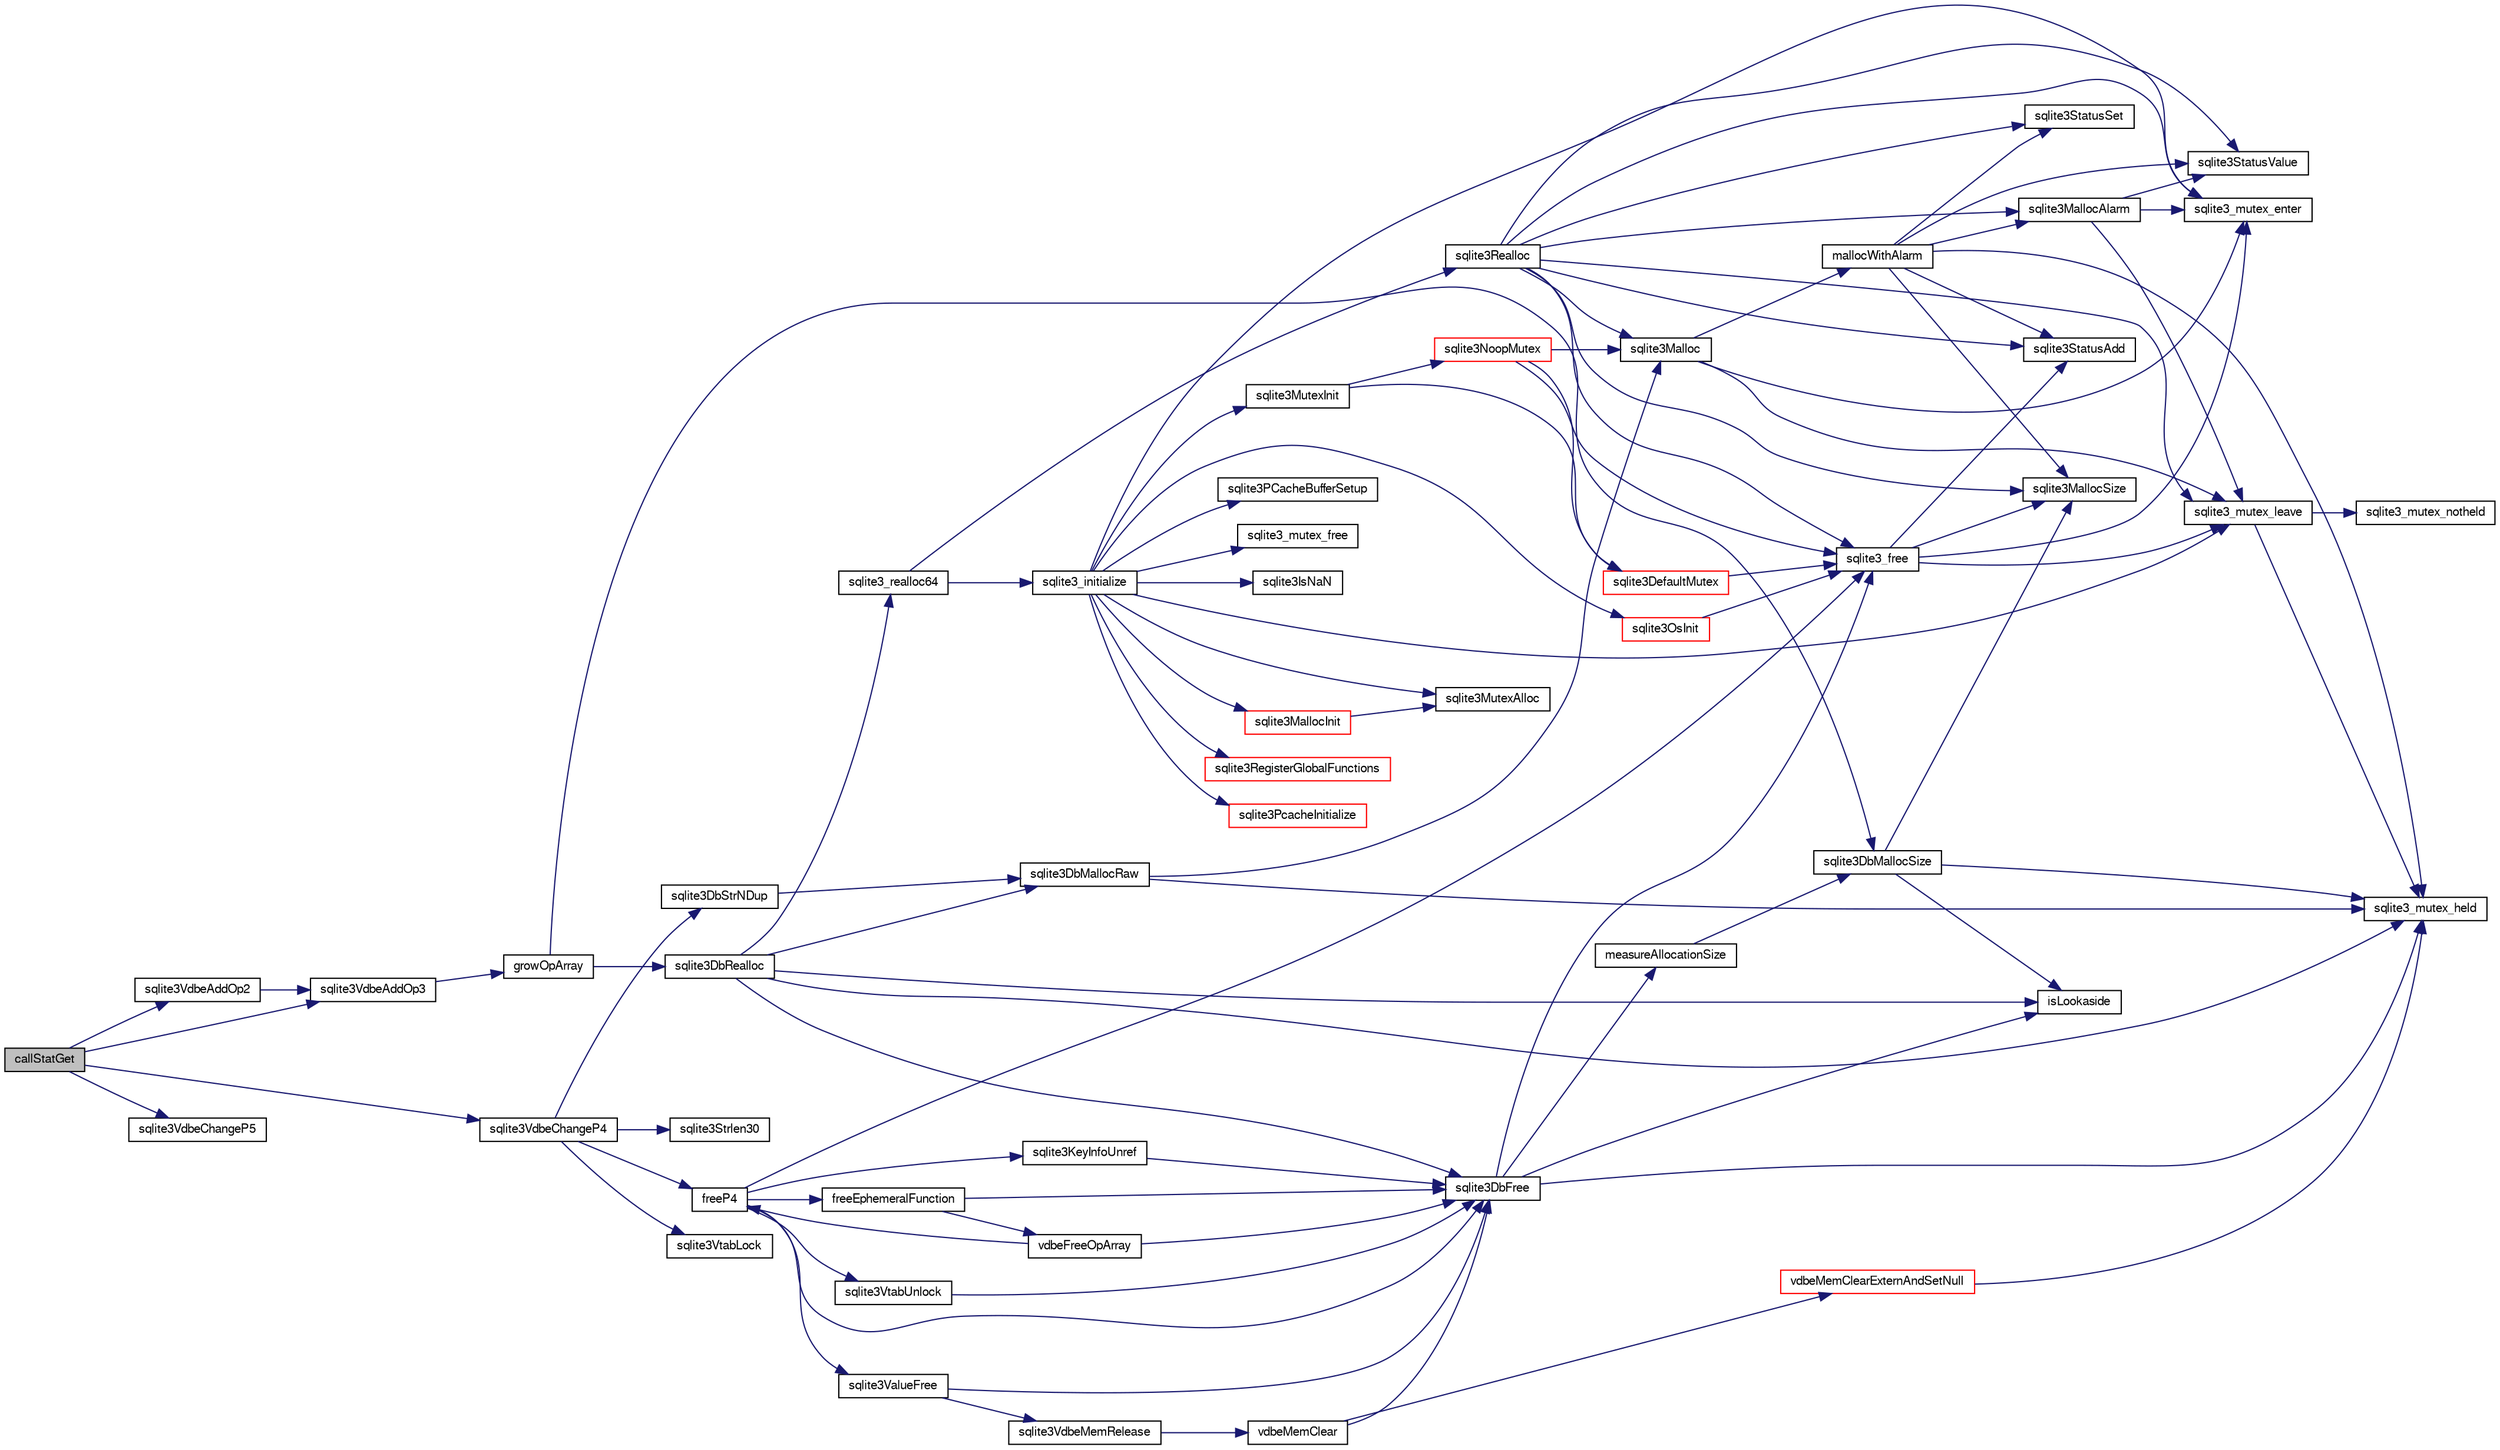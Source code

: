 digraph "callStatGet"
{
  edge [fontname="FreeSans",fontsize="10",labelfontname="FreeSans",labelfontsize="10"];
  node [fontname="FreeSans",fontsize="10",shape=record];
  rankdir="LR";
  Node34482 [label="callStatGet",height=0.2,width=0.4,color="black", fillcolor="grey75", style="filled", fontcolor="black"];
  Node34482 -> Node34483 [color="midnightblue",fontsize="10",style="solid",fontname="FreeSans"];
  Node34483 [label="sqlite3VdbeAddOp2",height=0.2,width=0.4,color="black", fillcolor="white", style="filled",URL="$sqlite3_8c.html#ae87204d7b069da19e4db0404c6deaae5"];
  Node34483 -> Node34484 [color="midnightblue",fontsize="10",style="solid",fontname="FreeSans"];
  Node34484 [label="sqlite3VdbeAddOp3",height=0.2,width=0.4,color="black", fillcolor="white", style="filled",URL="$sqlite3_8c.html#a29b4560b019211a73e1478cec7468345"];
  Node34484 -> Node34485 [color="midnightblue",fontsize="10",style="solid",fontname="FreeSans"];
  Node34485 [label="growOpArray",height=0.2,width=0.4,color="black", fillcolor="white", style="filled",URL="$sqlite3_8c.html#adb00b9ead01ffe0d757d5a6d0853ada5"];
  Node34485 -> Node34486 [color="midnightblue",fontsize="10",style="solid",fontname="FreeSans"];
  Node34486 [label="sqlite3DbRealloc",height=0.2,width=0.4,color="black", fillcolor="white", style="filled",URL="$sqlite3_8c.html#ae028f4902a9d29bcaf310ff289ee87dc"];
  Node34486 -> Node34487 [color="midnightblue",fontsize="10",style="solid",fontname="FreeSans"];
  Node34487 [label="sqlite3_mutex_held",height=0.2,width=0.4,color="black", fillcolor="white", style="filled",URL="$sqlite3_8c.html#acf77da68932b6bc163c5e68547ecc3e7"];
  Node34486 -> Node34488 [color="midnightblue",fontsize="10",style="solid",fontname="FreeSans"];
  Node34488 [label="sqlite3DbMallocRaw",height=0.2,width=0.4,color="black", fillcolor="white", style="filled",URL="$sqlite3_8c.html#abbe8be0cf7175e11ddc3e2218fad924e"];
  Node34488 -> Node34487 [color="midnightblue",fontsize="10",style="solid",fontname="FreeSans"];
  Node34488 -> Node34489 [color="midnightblue",fontsize="10",style="solid",fontname="FreeSans"];
  Node34489 [label="sqlite3Malloc",height=0.2,width=0.4,color="black", fillcolor="white", style="filled",URL="$sqlite3_8c.html#a361a2eaa846b1885f123abe46f5d8b2b"];
  Node34489 -> Node34490 [color="midnightblue",fontsize="10",style="solid",fontname="FreeSans"];
  Node34490 [label="sqlite3_mutex_enter",height=0.2,width=0.4,color="black", fillcolor="white", style="filled",URL="$sqlite3_8c.html#a1c12cde690bd89f104de5cbad12a6bf5"];
  Node34489 -> Node34491 [color="midnightblue",fontsize="10",style="solid",fontname="FreeSans"];
  Node34491 [label="mallocWithAlarm",height=0.2,width=0.4,color="black", fillcolor="white", style="filled",URL="$sqlite3_8c.html#ab070d5cf8e48ec8a6a43cf025d48598b"];
  Node34491 -> Node34487 [color="midnightblue",fontsize="10",style="solid",fontname="FreeSans"];
  Node34491 -> Node34492 [color="midnightblue",fontsize="10",style="solid",fontname="FreeSans"];
  Node34492 [label="sqlite3StatusSet",height=0.2,width=0.4,color="black", fillcolor="white", style="filled",URL="$sqlite3_8c.html#afec7586c01fcb5ea17dc9d7725a589d9"];
  Node34491 -> Node34493 [color="midnightblue",fontsize="10",style="solid",fontname="FreeSans"];
  Node34493 [label="sqlite3StatusValue",height=0.2,width=0.4,color="black", fillcolor="white", style="filled",URL="$sqlite3_8c.html#a30b8ac296c6e200c1fa57708d52c6ef6"];
  Node34491 -> Node34494 [color="midnightblue",fontsize="10",style="solid",fontname="FreeSans"];
  Node34494 [label="sqlite3MallocAlarm",height=0.2,width=0.4,color="black", fillcolor="white", style="filled",URL="$sqlite3_8c.html#ada66988e8471d1198f3219c062377508"];
  Node34494 -> Node34493 [color="midnightblue",fontsize="10",style="solid",fontname="FreeSans"];
  Node34494 -> Node34495 [color="midnightblue",fontsize="10",style="solid",fontname="FreeSans"];
  Node34495 [label="sqlite3_mutex_leave",height=0.2,width=0.4,color="black", fillcolor="white", style="filled",URL="$sqlite3_8c.html#a5838d235601dbd3c1fa993555c6bcc93"];
  Node34495 -> Node34487 [color="midnightblue",fontsize="10",style="solid",fontname="FreeSans"];
  Node34495 -> Node34496 [color="midnightblue",fontsize="10",style="solid",fontname="FreeSans"];
  Node34496 [label="sqlite3_mutex_notheld",height=0.2,width=0.4,color="black", fillcolor="white", style="filled",URL="$sqlite3_8c.html#a83967c837c1c000d3b5adcfaa688f5dc"];
  Node34494 -> Node34490 [color="midnightblue",fontsize="10",style="solid",fontname="FreeSans"];
  Node34491 -> Node34497 [color="midnightblue",fontsize="10",style="solid",fontname="FreeSans"];
  Node34497 [label="sqlite3MallocSize",height=0.2,width=0.4,color="black", fillcolor="white", style="filled",URL="$sqlite3_8c.html#acf5d2a5f35270bafb050bd2def576955"];
  Node34491 -> Node34498 [color="midnightblue",fontsize="10",style="solid",fontname="FreeSans"];
  Node34498 [label="sqlite3StatusAdd",height=0.2,width=0.4,color="black", fillcolor="white", style="filled",URL="$sqlite3_8c.html#afa029f93586aeab4cc85360905dae9cd"];
  Node34489 -> Node34495 [color="midnightblue",fontsize="10",style="solid",fontname="FreeSans"];
  Node34486 -> Node34499 [color="midnightblue",fontsize="10",style="solid",fontname="FreeSans"];
  Node34499 [label="isLookaside",height=0.2,width=0.4,color="black", fillcolor="white", style="filled",URL="$sqlite3_8c.html#a770fa05ff9717b75e16f4d968a77b897"];
  Node34486 -> Node34500 [color="midnightblue",fontsize="10",style="solid",fontname="FreeSans"];
  Node34500 [label="sqlite3DbFree",height=0.2,width=0.4,color="black", fillcolor="white", style="filled",URL="$sqlite3_8c.html#ac70ab821a6607b4a1b909582dc37a069"];
  Node34500 -> Node34487 [color="midnightblue",fontsize="10",style="solid",fontname="FreeSans"];
  Node34500 -> Node34501 [color="midnightblue",fontsize="10",style="solid",fontname="FreeSans"];
  Node34501 [label="measureAllocationSize",height=0.2,width=0.4,color="black", fillcolor="white", style="filled",URL="$sqlite3_8c.html#a45731e644a22fdb756e2b6337224217a"];
  Node34501 -> Node34502 [color="midnightblue",fontsize="10",style="solid",fontname="FreeSans"];
  Node34502 [label="sqlite3DbMallocSize",height=0.2,width=0.4,color="black", fillcolor="white", style="filled",URL="$sqlite3_8c.html#aa397e5a8a03495203a0767abf0a71f86"];
  Node34502 -> Node34497 [color="midnightblue",fontsize="10",style="solid",fontname="FreeSans"];
  Node34502 -> Node34487 [color="midnightblue",fontsize="10",style="solid",fontname="FreeSans"];
  Node34502 -> Node34499 [color="midnightblue",fontsize="10",style="solid",fontname="FreeSans"];
  Node34500 -> Node34499 [color="midnightblue",fontsize="10",style="solid",fontname="FreeSans"];
  Node34500 -> Node34503 [color="midnightblue",fontsize="10",style="solid",fontname="FreeSans"];
  Node34503 [label="sqlite3_free",height=0.2,width=0.4,color="black", fillcolor="white", style="filled",URL="$sqlite3_8c.html#a6552349e36a8a691af5487999ab09519"];
  Node34503 -> Node34490 [color="midnightblue",fontsize="10",style="solid",fontname="FreeSans"];
  Node34503 -> Node34498 [color="midnightblue",fontsize="10",style="solid",fontname="FreeSans"];
  Node34503 -> Node34497 [color="midnightblue",fontsize="10",style="solid",fontname="FreeSans"];
  Node34503 -> Node34495 [color="midnightblue",fontsize="10",style="solid",fontname="FreeSans"];
  Node34486 -> Node34504 [color="midnightblue",fontsize="10",style="solid",fontname="FreeSans"];
  Node34504 [label="sqlite3_realloc64",height=0.2,width=0.4,color="black", fillcolor="white", style="filled",URL="$sqlite3_8c.html#a3765a714077ee547e811034236dc9ecd"];
  Node34504 -> Node34505 [color="midnightblue",fontsize="10",style="solid",fontname="FreeSans"];
  Node34505 [label="sqlite3_initialize",height=0.2,width=0.4,color="black", fillcolor="white", style="filled",URL="$sqlite3_8c.html#ab0c0ee2d5d4cf8b28e9572296a8861df"];
  Node34505 -> Node34506 [color="midnightblue",fontsize="10",style="solid",fontname="FreeSans"];
  Node34506 [label="sqlite3MutexInit",height=0.2,width=0.4,color="black", fillcolor="white", style="filled",URL="$sqlite3_8c.html#a7906afcdd1cdb3d0007eb932398a1158"];
  Node34506 -> Node34507 [color="midnightblue",fontsize="10",style="solid",fontname="FreeSans"];
  Node34507 [label="sqlite3DefaultMutex",height=0.2,width=0.4,color="red", fillcolor="white", style="filled",URL="$sqlite3_8c.html#ac895a71e325f9b2f9b862f737c17aca8"];
  Node34507 -> Node34503 [color="midnightblue",fontsize="10",style="solid",fontname="FreeSans"];
  Node34506 -> Node34516 [color="midnightblue",fontsize="10",style="solid",fontname="FreeSans"];
  Node34516 [label="sqlite3NoopMutex",height=0.2,width=0.4,color="red", fillcolor="white", style="filled",URL="$sqlite3_8c.html#a09742cde9ef371d94f8201d2cdb543e4"];
  Node34516 -> Node34489 [color="midnightblue",fontsize="10",style="solid",fontname="FreeSans"];
  Node34516 -> Node34503 [color="midnightblue",fontsize="10",style="solid",fontname="FreeSans"];
  Node34516 -> Node34507 [color="midnightblue",fontsize="10",style="solid",fontname="FreeSans"];
  Node34505 -> Node34524 [color="midnightblue",fontsize="10",style="solid",fontname="FreeSans"];
  Node34524 [label="sqlite3MutexAlloc",height=0.2,width=0.4,color="black", fillcolor="white", style="filled",URL="$sqlite3_8c.html#a0e3f432ee581f6876b590e7ad7e84e19"];
  Node34505 -> Node34490 [color="midnightblue",fontsize="10",style="solid",fontname="FreeSans"];
  Node34505 -> Node34525 [color="midnightblue",fontsize="10",style="solid",fontname="FreeSans"];
  Node34525 [label="sqlite3MallocInit",height=0.2,width=0.4,color="red", fillcolor="white", style="filled",URL="$sqlite3_8c.html#a9e06f9e7cad0d83ce80ab493c9533552"];
  Node34525 -> Node34524 [color="midnightblue",fontsize="10",style="solid",fontname="FreeSans"];
  Node34505 -> Node34495 [color="midnightblue",fontsize="10",style="solid",fontname="FreeSans"];
  Node34505 -> Node34613 [color="midnightblue",fontsize="10",style="solid",fontname="FreeSans"];
  Node34613 [label="sqlite3RegisterGlobalFunctions",height=0.2,width=0.4,color="red", fillcolor="white", style="filled",URL="$sqlite3_8c.html#a9f75bd111010f29e1b8d74344473c4ec"];
  Node34505 -> Node34761 [color="midnightblue",fontsize="10",style="solid",fontname="FreeSans"];
  Node34761 [label="sqlite3PcacheInitialize",height=0.2,width=0.4,color="red", fillcolor="white", style="filled",URL="$sqlite3_8c.html#a2902c61ddc88bea002c4d69fe4052b1f"];
  Node34505 -> Node34762 [color="midnightblue",fontsize="10",style="solid",fontname="FreeSans"];
  Node34762 [label="sqlite3OsInit",height=0.2,width=0.4,color="red", fillcolor="white", style="filled",URL="$sqlite3_8c.html#afeaa886fe1ca086a30fd278b1d069762"];
  Node34762 -> Node34503 [color="midnightblue",fontsize="10",style="solid",fontname="FreeSans"];
  Node34505 -> Node34766 [color="midnightblue",fontsize="10",style="solid",fontname="FreeSans"];
  Node34766 [label="sqlite3PCacheBufferSetup",height=0.2,width=0.4,color="black", fillcolor="white", style="filled",URL="$sqlite3_8c.html#ad18a1eebefdfbc4254f473f7b0101937"];
  Node34505 -> Node34767 [color="midnightblue",fontsize="10",style="solid",fontname="FreeSans"];
  Node34767 [label="sqlite3_mutex_free",height=0.2,width=0.4,color="black", fillcolor="white", style="filled",URL="$sqlite3_8c.html#a2db2e72e08f6873afa9c61b0ec726fec"];
  Node34505 -> Node34549 [color="midnightblue",fontsize="10",style="solid",fontname="FreeSans"];
  Node34549 [label="sqlite3IsNaN",height=0.2,width=0.4,color="black", fillcolor="white", style="filled",URL="$sqlite3_8c.html#aed4d78203877c3486765ccbc7feebb50"];
  Node34504 -> Node34538 [color="midnightblue",fontsize="10",style="solid",fontname="FreeSans"];
  Node34538 [label="sqlite3Realloc",height=0.2,width=0.4,color="black", fillcolor="white", style="filled",URL="$sqlite3_8c.html#ad53aefdfc088f622e23ffe838201fe22"];
  Node34538 -> Node34489 [color="midnightblue",fontsize="10",style="solid",fontname="FreeSans"];
  Node34538 -> Node34503 [color="midnightblue",fontsize="10",style="solid",fontname="FreeSans"];
  Node34538 -> Node34497 [color="midnightblue",fontsize="10",style="solid",fontname="FreeSans"];
  Node34538 -> Node34490 [color="midnightblue",fontsize="10",style="solid",fontname="FreeSans"];
  Node34538 -> Node34492 [color="midnightblue",fontsize="10",style="solid",fontname="FreeSans"];
  Node34538 -> Node34493 [color="midnightblue",fontsize="10",style="solid",fontname="FreeSans"];
  Node34538 -> Node34494 [color="midnightblue",fontsize="10",style="solid",fontname="FreeSans"];
  Node34538 -> Node34498 [color="midnightblue",fontsize="10",style="solid",fontname="FreeSans"];
  Node34538 -> Node34495 [color="midnightblue",fontsize="10",style="solid",fontname="FreeSans"];
  Node34485 -> Node34502 [color="midnightblue",fontsize="10",style="solid",fontname="FreeSans"];
  Node34482 -> Node34484 [color="midnightblue",fontsize="10",style="solid",fontname="FreeSans"];
  Node34482 -> Node34768 [color="midnightblue",fontsize="10",style="solid",fontname="FreeSans"];
  Node34768 [label="sqlite3VdbeChangeP4",height=0.2,width=0.4,color="black", fillcolor="white", style="filled",URL="$sqlite3_8c.html#add0d891a062d044a0c7e6fc072702830"];
  Node34768 -> Node34769 [color="midnightblue",fontsize="10",style="solid",fontname="FreeSans"];
  Node34769 [label="freeP4",height=0.2,width=0.4,color="black", fillcolor="white", style="filled",URL="$sqlite3_8c.html#aa1ec8debef2a9be5fe36a3082fd3e0f9"];
  Node34769 -> Node34500 [color="midnightblue",fontsize="10",style="solid",fontname="FreeSans"];
  Node34769 -> Node34770 [color="midnightblue",fontsize="10",style="solid",fontname="FreeSans"];
  Node34770 [label="sqlite3KeyInfoUnref",height=0.2,width=0.4,color="black", fillcolor="white", style="filled",URL="$sqlite3_8c.html#ac94cc1874ab0865db1dbbefd3886ba4a"];
  Node34770 -> Node34500 [color="midnightblue",fontsize="10",style="solid",fontname="FreeSans"];
  Node34769 -> Node34503 [color="midnightblue",fontsize="10",style="solid",fontname="FreeSans"];
  Node34769 -> Node34771 [color="midnightblue",fontsize="10",style="solid",fontname="FreeSans"];
  Node34771 [label="freeEphemeralFunction",height=0.2,width=0.4,color="black", fillcolor="white", style="filled",URL="$sqlite3_8c.html#ace0a45aad803937290f5495906773bc4"];
  Node34771 -> Node34500 [color="midnightblue",fontsize="10",style="solid",fontname="FreeSans"];
  Node34771 -> Node34772 [color="midnightblue",fontsize="10",style="solid",fontname="FreeSans"];
  Node34772 [label="vdbeFreeOpArray",height=0.2,width=0.4,color="black", fillcolor="white", style="filled",URL="$sqlite3_8c.html#affa26b190a34b8772c3f4a4d06866c50"];
  Node34772 -> Node34769 [color="midnightblue",fontsize="10",style="solid",fontname="FreeSans"];
  Node34772 -> Node34500 [color="midnightblue",fontsize="10",style="solid",fontname="FreeSans"];
  Node34769 -> Node34773 [color="midnightblue",fontsize="10",style="solid",fontname="FreeSans"];
  Node34773 [label="sqlite3ValueFree",height=0.2,width=0.4,color="black", fillcolor="white", style="filled",URL="$sqlite3_8c.html#afeed84c3f344a833d15c7209265dc520"];
  Node34773 -> Node34566 [color="midnightblue",fontsize="10",style="solid",fontname="FreeSans"];
  Node34566 [label="sqlite3VdbeMemRelease",height=0.2,width=0.4,color="black", fillcolor="white", style="filled",URL="$sqlite3_8c.html#a90606361dbeba88159fd6ff03fcc10cc"];
  Node34566 -> Node34567 [color="midnightblue",fontsize="10",style="solid",fontname="FreeSans"];
  Node34567 [label="vdbeMemClear",height=0.2,width=0.4,color="black", fillcolor="white", style="filled",URL="$sqlite3_8c.html#a489eef6e55ad0dadf67578726b935d12"];
  Node34567 -> Node34560 [color="midnightblue",fontsize="10",style="solid",fontname="FreeSans"];
  Node34560 [label="vdbeMemClearExternAndSetNull",height=0.2,width=0.4,color="red", fillcolor="white", style="filled",URL="$sqlite3_8c.html#a29c41a360fb0e86b817777daf061230c"];
  Node34560 -> Node34487 [color="midnightblue",fontsize="10",style="solid",fontname="FreeSans"];
  Node34567 -> Node34500 [color="midnightblue",fontsize="10",style="solid",fontname="FreeSans"];
  Node34773 -> Node34500 [color="midnightblue",fontsize="10",style="solid",fontname="FreeSans"];
  Node34769 -> Node34774 [color="midnightblue",fontsize="10",style="solid",fontname="FreeSans"];
  Node34774 [label="sqlite3VtabUnlock",height=0.2,width=0.4,color="black", fillcolor="white", style="filled",URL="$sqlite3_8c.html#a8b3341682c7724d767ebc8288b9063b4"];
  Node34774 -> Node34500 [color="midnightblue",fontsize="10",style="solid",fontname="FreeSans"];
  Node34768 -> Node34775 [color="midnightblue",fontsize="10",style="solid",fontname="FreeSans"];
  Node34775 [label="sqlite3VtabLock",height=0.2,width=0.4,color="black", fillcolor="white", style="filled",URL="$sqlite3_8c.html#aa2b6bcc2ba2b313da4b72e6b0d83dea6"];
  Node34768 -> Node34550 [color="midnightblue",fontsize="10",style="solid",fontname="FreeSans"];
  Node34550 [label="sqlite3Strlen30",height=0.2,width=0.4,color="black", fillcolor="white", style="filled",URL="$sqlite3_8c.html#a3dcd80ba41f1a308193dee74857b62a7"];
  Node34768 -> Node34759 [color="midnightblue",fontsize="10",style="solid",fontname="FreeSans"];
  Node34759 [label="sqlite3DbStrNDup",height=0.2,width=0.4,color="black", fillcolor="white", style="filled",URL="$sqlite3_8c.html#a48e8c757f70cba60fe83ce00ad8de713"];
  Node34759 -> Node34488 [color="midnightblue",fontsize="10",style="solid",fontname="FreeSans"];
  Node34482 -> Node34776 [color="midnightblue",fontsize="10",style="solid",fontname="FreeSans"];
  Node34776 [label="sqlite3VdbeChangeP5",height=0.2,width=0.4,color="black", fillcolor="white", style="filled",URL="$sqlite3_8c.html#a4dde2e4087eda945511b05d667050740"];
}
